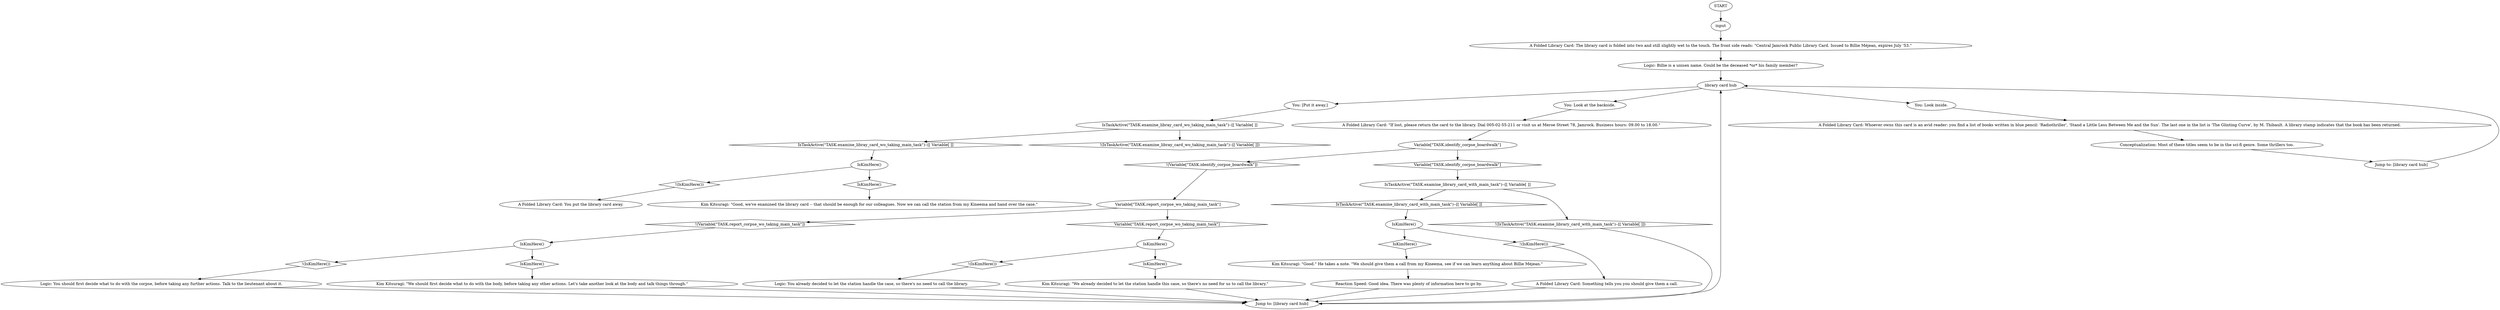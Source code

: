 # INVENTORY / LIBRARY CARD
# dead working class husband library card
# ==================================================
digraph G {
	  0 [label="START"];
	  1 [label="input"];
	  2 [label="A Folded Library Card: The library card is folded into two and still slightly wet to the touch. The front side reads: \"Central Jamrock Public Library Card. Issued to Billie Méjean, expires July '53.\""];
	  3 [label="Variable[\"TASK.identify_corpse_boardwalk\"]"];
	  4 [label="Variable[\"TASK.identify_corpse_boardwalk\"]", shape=diamond];
	  5 [label="!(Variable[\"TASK.identify_corpse_boardwalk\"])", shape=diamond];
	  6 [label="IsKimHere()"];
	  7 [label="IsKimHere()", shape=diamond];
	  8 [label="!(IsKimHere())", shape=diamond];
	  9 [label="library card hub"];
	  10 [label="A Folded Library Card: Something tells you you should give them a call."];
	  11 [label="Jump to: [library card hub]"];
	  12 [label="A Folded Library Card: You put the library card away."];
	  13 [label="Variable[\"TASK.report_corpse_wo_taking_main_task\"]"];
	  14 [label="Variable[\"TASK.report_corpse_wo_taking_main_task\"]", shape=diamond];
	  15 [label="!(Variable[\"TASK.report_corpse_wo_taking_main_task\"])", shape=diamond];
	  16 [label="Kim Kitsuragi: \"We should first decide what to do with the body, before taking any other actions. Let's take another look at the body and talk things through.\""];
	  17 [label="You: [Put it away.]"];
	  19 [label="Logic: Billie is a unisex name. Could be the deceased *or* his family member?"];
	  20 [label="IsTaskActive(\"TASK.examine_libray_card_wo_taking_main_task\")--[[ Variable[ ]]"];
	  21 [label="IsTaskActive(\"TASK.examine_libray_card_wo_taking_main_task\")--[[ Variable[ ]]", shape=diamond];
	  22 [label="!(IsTaskActive(\"TASK.examine_libray_card_wo_taking_main_task\")--[[ Variable[ ]])", shape=diamond];
	  23 [label="You: Look at the backside."];
	  24 [label="A Folded Library Card: Whoever owns this card is an avid reader: you find a list of books written in blue pencil: 'Radiothriller', 'Stand a Little Less Between Me and the Sun'. The last one in the list is 'The Glinting Curve', by M. Thibault. A library stamp indicates that the book has been returned."];
	  25 [label="IsKimHere()"];
	  26 [label="IsKimHere()", shape=diamond];
	  27 [label="!(IsKimHere())", shape=diamond];
	  28 [label="Jump to: [library card hub]"];
	  29 [label="Logic: You should first decide what to do with the corpse, before taking any further actions. Talk to the lieutenant about it."];
	  30 [label="Kim Kitsuragi: \"Good, we've examined the library card -- that should be enough for our colleagues. Now we can call the station from my Kineema and hand over the case.\""];
	  31 [label="A Folded Library Card: \"If lost, please return the card to the library. Dial 005-02-55-211 or visit us at Meroe Street 78, Jamrock. Business hours: 09.00 to 18.00.\""];
	  32 [label="Reaction Speed: Good idea. There was plenty of information here to go by."];
	  33 [label="IsKimHere()"];
	  34 [label="IsKimHere()", shape=diamond];
	  35 [label="!(IsKimHere())", shape=diamond];
	  36 [label="Kim Kitsuragi: \"Good.\" He takes a note. \"We should give them a call from my Kineema, see if we can learn anything about Billie Méjean.\""];
	  37 [label="Conceptualization: Most of these titles seem to be in the sci-fi genre. Some thrillers too."];
	  38 [label="Kim Kitsuragi: \"We already decided to let the station handle this case, so there's no need for us to call the library.\""];
	  39 [label="Logic: You already decided to let the station handle the case, so there's no need to call the library."];
	  40 [label="IsKimHere()"];
	  41 [label="IsKimHere()", shape=diamond];
	  42 [label="!(IsKimHere())", shape=diamond];
	  43 [label="IsTaskActive(\"TASK.examine_library_card_with_main_task\")--[[ Variable[ ]]"];
	  44 [label="IsTaskActive(\"TASK.examine_library_card_with_main_task\")--[[ Variable[ ]]", shape=diamond];
	  45 [label="!(IsTaskActive(\"TASK.examine_library_card_with_main_task\")--[[ Variable[ ]])", shape=diamond];
	  46 [label="You: Look inside."];
	  0 -> 1
	  1 -> 2
	  2 -> 19
	  3 -> 4
	  3 -> 5
	  4 -> 43
	  5 -> 13
	  6 -> 8
	  6 -> 7
	  7 -> 16
	  8 -> 29
	  9 -> 17
	  9 -> 46
	  9 -> 23
	  10 -> 11
	  11 -> 9
	  13 -> 14
	  13 -> 15
	  14 -> 33
	  15 -> 6
	  16 -> 11
	  17 -> 20
	  19 -> 9
	  20 -> 21
	  20 -> 22
	  21 -> 40
	  23 -> 31
	  24 -> 37
	  25 -> 26
	  25 -> 27
	  26 -> 36
	  27 -> 10
	  28 -> 9
	  29 -> 11
	  31 -> 3
	  32 -> 11
	  33 -> 34
	  33 -> 35
	  34 -> 38
	  35 -> 39
	  36 -> 32
	  37 -> 28
	  38 -> 11
	  39 -> 11
	  40 -> 41
	  40 -> 42
	  41 -> 30
	  42 -> 12
	  43 -> 44
	  43 -> 45
	  44 -> 25
	  45 -> 11
	  46 -> 24
}

